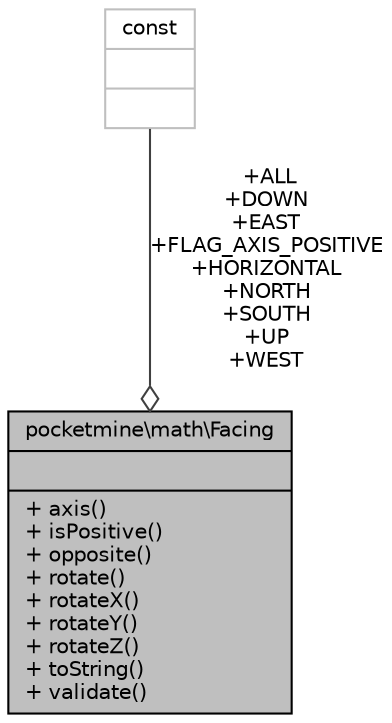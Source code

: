 digraph "pocketmine\math\Facing"
{
 // INTERACTIVE_SVG=YES
 // LATEX_PDF_SIZE
  edge [fontname="Helvetica",fontsize="10",labelfontname="Helvetica",labelfontsize="10"];
  node [fontname="Helvetica",fontsize="10",shape=record];
  Node1 [label="{pocketmine\\math\\Facing\n||+ axis()\l+ isPositive()\l+ opposite()\l+ rotate()\l+ rotateX()\l+ rotateY()\l+ rotateZ()\l+ toString()\l+ validate()\l}",height=0.2,width=0.4,color="black", fillcolor="grey75", style="filled", fontcolor="black",tooltip=" "];
  Node2 -> Node1 [color="grey25",fontsize="10",style="solid",label=" +ALL\n+DOWN\n+EAST\n+FLAG_AXIS_POSITIVE\n+HORIZONTAL\n+NORTH\n+SOUTH\n+UP\n+WEST" ,arrowhead="odiamond",fontname="Helvetica"];
  Node2 [label="{const\n||}",height=0.2,width=0.4,color="grey75", fillcolor="white", style="filled",tooltip=" "];
}
